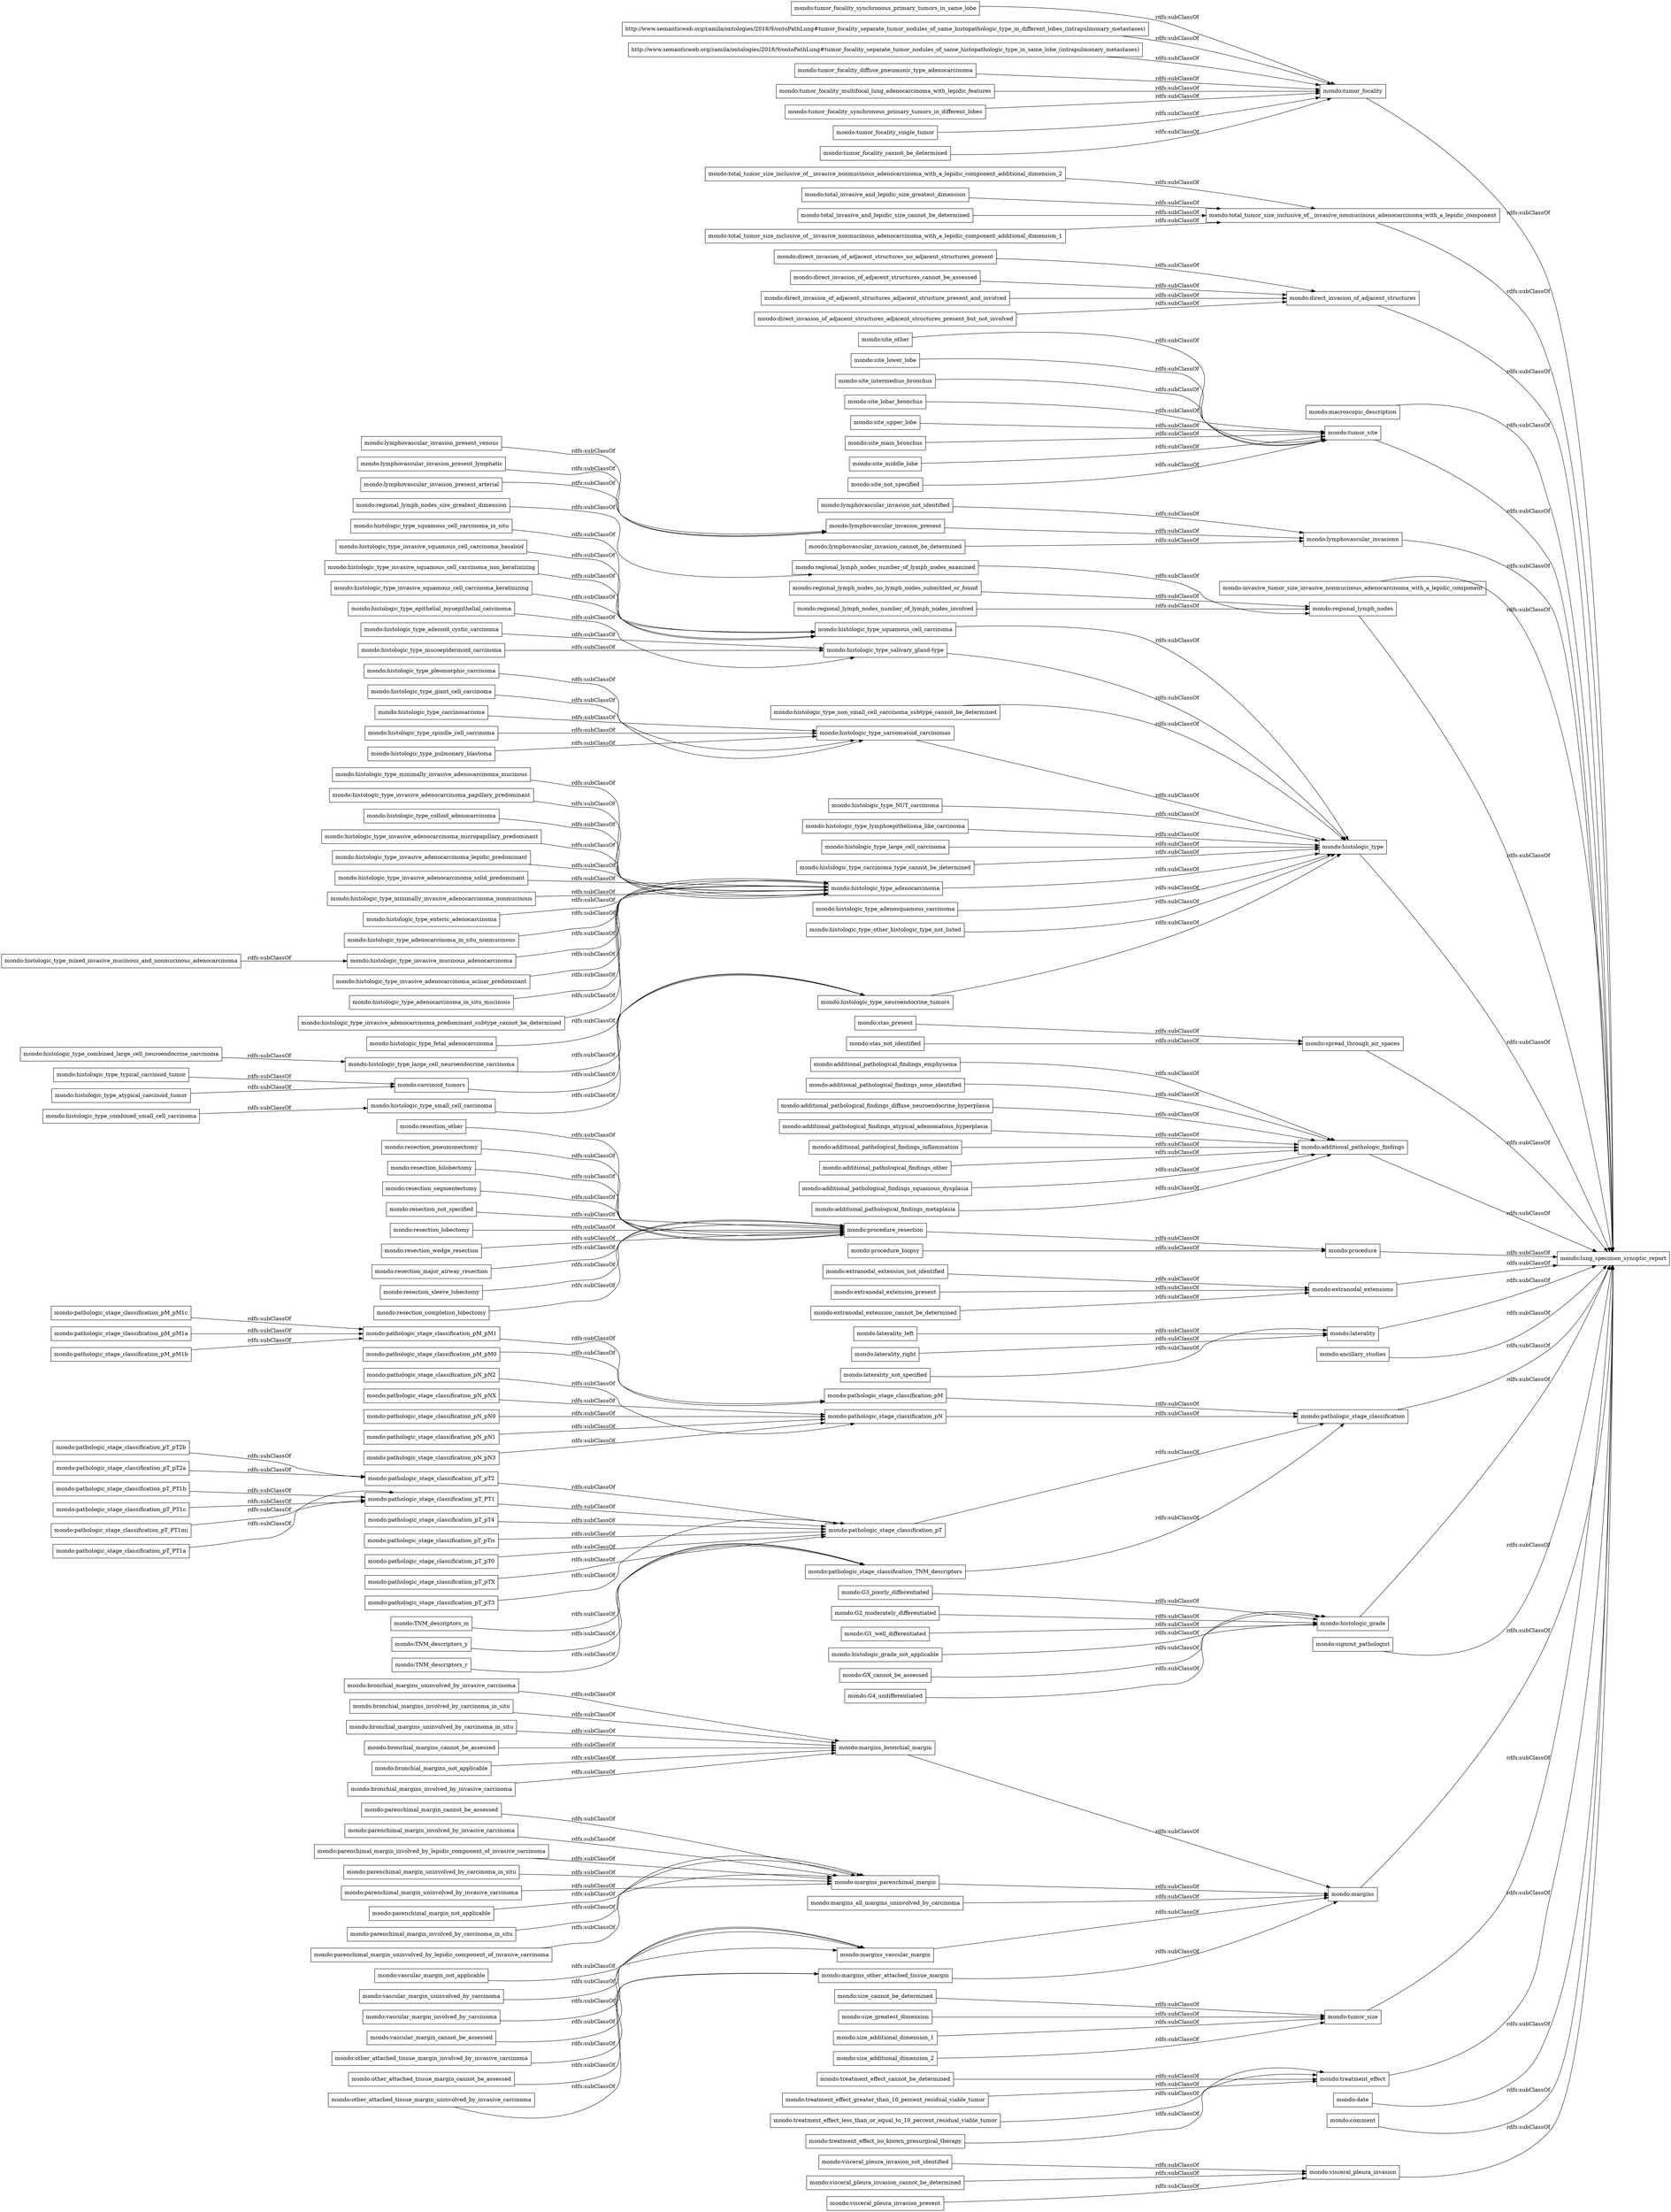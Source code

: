 digraph ar2dtool_diagram { 
rankdir=LR;
size="1000"
node [shape = rectangle, color="black"]; "mondo:visceral_pleura_invasion_not_identified" "mondo:direct_invasion_of_adjacent_structures_adjacent_structure_present_and_involved" "mondo:site_middle_lobe" "mondo:histologic_type_non_small_cell_carcinoma_subtype_cannot_be_determined" "mondo:histologic_type_invasive_adenocarcinoma_lepidic_predominant" "mondo:pathologic_stage_classification_pT_pT0" "mondo:lymphovascular_invasion_cannot_be_determined" "mondo:pathologic_stage_classification_pT_PT1a" "mondo:site_not_specified" "mondo:vascular_margin_cannot_be_assessed" "mondo:tumor_focality" "mondo:total_tumor_size_inclusive_of__invasive_nonmucinous_adenocarcinoma_with_a_lepidic_component" "mondo:parenchimal_margin_uninvolved_by_carcinoma_in_situ" "mondo:stas_present" "mondo:macroscopic_description" "mondo:direct_invasion_of_adjacent_structures" "mondo:treatment_effect_less_than_or_equal_to_10_percent_residual_viable_tumor" "mondo:other_attached_tissue_margin_involved_by_invasive_carcinoma" "mondo:histologic_type_invasive_adenocarcinoma_solid_predominant" "mondo:extranodal_extension_cannot_be_determined" "mondo:margins_parenchimal_margin" "mondo:pathologic_stage_classification_pM_pM1b" "mondo:parenchimal_margin_uninvolved_by_invasive_carcinoma" "mondo:histologic_type_minimally_invasive_adenocarcinoma_nonmucinous" "mondo:regional_lymph_nodes_number_of_lymph_nodes_involved" "mondo:treatment_effect_no_known_presurgical_therapy" "mondo:pathologic_stage_classification_pT" "mondo:TNM_descriptors_r" "mondo:histologic_type_enteric_adenocarcinoma" "mondo:histologic_type_invasive_squamous_cell_carcinoma_basaloid" "mondo:G1_well_differentiated" "mondo:pathologic_stage_classification_pN_pNX" "mondo:tumor_site" "mondo:size_additional_dimension_1" "mondo:parenchimal_margin_not_applicable" "mondo:pathologic_stage_classification_pT_PT1b" "mondo:TNM_descriptors_m" "mondo:histologic_type_sarcomatoid_carcinomas" "mondo:histologic_type_NUT_carcinoma" "mondo:lymphovascular_invasion_not_identified" "mondo:margins_all_margins_uninvolved_by_carcinoma" "mondo:total_invasive_and_lepidic_size_cannot_be_determined" "mondo:lymphovascular_invasion_present_venous" "mondo:pathologic_stage_classification_pT_pTX" "mondo:invasive_tumor_size_invasive_nonmucinous_adenocarcinoma_with_a_lepidic_component" "mondo:bronchial_margins_cannot_be_assessed" "mondo:total_tumor_size_inclusive_of__invasive_nonmucinous_adenocarcinoma_with_a_lepidic_component_additional_dimension_1" "mondo:regional_lymph_nodes_number_of_lymph_nodes_examined" "mondo:parenchimal_margin_involved_by_carcinoma_in_situ" "mondo:bronchial_margins_not_applicable" "mondo:pathologic_stage_classification_pT_pT2a" "mondo:histologic_type_adenocarcinoma_in_situ_nonmucinous" "mondo:resection_pneumonectomy" "mondo:histologic_grade_not_applicable" "mondo:direct_invasion_of_adjacent_structures_adjacent_structures_present_but_not_involved" "mondo:histologic_type_pulmonary_blastoma" "mondo:tumor_focality_single_tumor" "mondo:laterality_not_specified" "mondo:site_other" "mondo:parenchimal_margin_uninvolved_by_lepidic_component_of_invasive_carcinoma" "mondo:stas_not_identified" "mondo:histologic_type_invasive_mucinous_adenocarcinoma" "mondo:histologic_type_invasive_adenocarcinoma_acinar_predominant" "mondo:resection_bilobectomy" "mondo:size_additional_dimension_2" "mondo:resection_segmentectomy" "mondo:histologic_type_lymphoepithelioma_like_carcinoma" "mondo:tumor_focality_cannot_be_determined" "mondo:bronchial_margins_involved_by_invasive_carcinoma" "mondo:histologic_type_pleomorphic_carcinoma" "mondo:histologic_type_large_cell_carcinoma" "mondo:histologic_type_small_cell_carcinoma" "mondo:pathologic_stage_classification_pN_pN0" "mondo:pathologic_stage_classification_pT_pT3" "mondo:site_lower_lobe" "mondo:regional_lymph_nodes_no_lymph_nodes_submitted_or_found" "mondo:laterality_left" "mondo:histologic_type_adenocarcinoma_in_situ_mucinous" "mondo:histologic_type_carcinoma_type_cannot_be_determined" "mondo:pathologic_stage_classification_pM_pM1c" "mondo:procedure_resection" "mondo:GX_cannot_be_assessed" "mondo:G4_undifferentiated" "mondo:extranodal_extension_not_identified" "mondo:size_cannot_be_determined" "mondo:treatment_effect_cannot_be_determined" "mondo:visceral_pleura_invasion_present" "mondo:histologic_type_invasive_squamous_cell_carcinoma_non_keratinizing" "mondo:pathologic_stage_classification_pT_pT2" "mondo:histologic_type_mixed_invasive_mucinous_and_nonmucinous_adenocarcinoma" "mondo:pathologic_stage_classification_pT_PT1c" "mondo:lymphovascular_invasionn" "mondo:lung_specimen_synoptic_report" "mondo:resection_not_specified" "mondo:additional_pathological_findings_squamous_dysplasia" "mondo:histologic_type_adenocarcinoma" "mondo:histologic_type_adenosquamous_carcinoma" "mondo:extranodal_extension_present" "mondo:total_tumor_size_inclusive_of__invasive_nonmucinous_adenocarcinoma_with_a_lepidic_component_additional_dimension_2" "mondo:additional_pathological_findings_metaplasia" "mondo:regional_lymph_nodes" "mondo:histologic_type_invasive_adenocarcinoma_predominant_subtype_cannot_be_determined" "mondo:pathologic_stage_classification_pN_pN1" "mondo:TNM_descriptors_y" "mondo:pathologic_stage_classification_pT_PT1" "mondo:histologic_type_other_histologic_type_not_listed" "mondo:pathologic_stage_classification_pT_pT2b" "mondo:resection_lobectomy" "mondo:resection_wedge_resection" "mondo:bronchial_margins_uninvolved_by_invasive_carcinoma" "mondo:resection_major_airway_resection" "mondo:histologic_type" "mondo:G3_poorly_differentiated" "mondo:margins_vascular_margin" "mondo:other_attached_tissue_margin_cannot_be_assessed" "mondo:histologic_type_neuroendocrine_tumors" "mondo:laterality_right" "mondo:histologic_type_combined_small_cell_carcinoma" "mondo:resection_sleeve_lobectomy" "mondo:vascular_margin_not_applicable" "mondo:parenchimal_margin_cannot_be_assessed" "mondo:additional_pathological_findings_emphysema" "mondo:tumor_focality_synchronous_primary_tumors_in_same_lobe" "mondo:pathologic_stage_classification_pM_pM0" "mondo:additional_pathological_findings_none_identified" "mondo:histologic_type_giant_cell_carcinoma" "mondo:pathologic_stage_classification_pT_pT4" "mondo:direct_invasion_of_adjacent_structures_no_adjacent_structures_present" "mondo:additional_pathological_findings_diffuse_neuroendocrine_hyperplasia" "mondo:lymphovascular_invasion_present_lymphatic" "mondo:margins_other_attached_tissue_margin" "mondo:direct_invasion_of_adjacent_structures_cannot_be_assessed" "mondo:lymphovascular_invasion_present_arterial" "mondo:histologic_type_squamous_cell_carcinoma" "mondo:site_intermedius_bronchus" "mondo:histologic_type_large_cell_neuroendocrine_carcinoma" "mondo:spread_through_air_spaces" "mondo:site_lobar_bronchus" "http://www.semanticweb.org/camila/ontologies/2018/9/ontoPathLung#tumor_focality_separate_tumor_nodules_of_same_histopathologic_type_in_different_lobes_(intrapulmonary_metastases)" "mondo:histologic_type_fetal_adenocarcinoma" "mondo:histologic_type_invasive_squamous_cell_carcinoma_keratinizing" "http://www.semanticweb.org/camila/ontologies/2018/9/ontoPathLung#tumor_focality_separate_tumor_nodules_of_same_histopathologic_type_in_same_lobe_(intrapulmonary_metastases)" "mondo:pathologic_stage_classification_pM_pM1" "mondo:histologic_type_combined_large_cell_neuroendocrine_carcinoma" "mondo:histologic_type_epithelial_myoepithelial_carcinoma" "mondo:pathologic_stage_classification_pN_pN3" "mondo:tumor_focality_diffuse_pneumonic_type_adenocarcinoma" "mondo:additional_pathologic_findings" "mondo:additional_pathological_findings_atypical_adenomatous_hyperplasia" "mondo:procedure" "mondo:parenchimal_margin_involved_by_invasive_carcinoma" "mondo:tumor_focality_multifocal_lung_adenocarcinoma_with_lepidic_features" "mondo:treatment_effect_greater_than_10_percent_residual_viable_tumor" "mondo:histologic_type_typical_carcinoid_tumor" "mondo:extranodal_extensions" "mondo:pathologic_stage_classification_TNM_descriptors" "mondo:parenchimal_margin_involved_by_lepidic_component_of_invasive_carcinoma" "mondo:additional_pathological_findings_inflammation" "mondo:bronchial_margins_involved_by_carcinoma_in_situ" "mondo:ancillary_studies" "mondo:laterality" "mondo:other_attached_tissue_margin_uninvolved_by_invasive_carcinoma" "mondo:pathologic_stage_classification" "mondo:histologic_type_minimally_invasive_adenocarcinoma_mucinous" "mondo:resection_completion_lobectomy" "mondo:pathologic_stage_classification_pN_pN2" "mondo:pathologic_stage_classification_pT_pTis" "mondo:histologic_type_squamous_cell_carcinoma_in_situ" "mondo:size_greatest_dimension" "mondo:signout_pathologist" "mondo:tumor_focality_synchronous_primary_tumors_in_different_lobes" "mondo:histologic_type_invasive_adenocarcinoma_papillary_predominant" "mondo:site_upper_lobe" "mondo:site_main_bronchus" "mondo:histologic_type_adenoid_cystic_carcinoma" "mondo:histologic_grade" "mondo:visceral_pleura_invasion_cannot_be_determined" "mondo:carcinoid_tumors" "mondo:margins" "mondo:lymphovascular_invasion_present" "mondo:tumor_size" "mondo:histologic_type_colloid_adenocarcinoma" "mondo:G2_moderately_differentiated" "mondo:histologic_type_mucoepidermoid_carcinoma" "mondo:visceral_pleura_invasion" "mondo:additional_pathological_findings_other" "mondo:histologic_type_carcinosarcoma" "mondo:regional_lymph_nodes_size_greatest_dimension" "mondo:pathologic_stage_classification_pM" "mondo:vascular_margin_uninvolved_by_carcinoma" "mondo:margins_bronchial_margin" "mondo:vascular_margin_involved_by_carcinoma" "mondo:pathologic_stage_classification_pT_PT1mi" "mondo:procedure_biopsy" "mondo:date" "mondo:comment" "mondo:resection_other" "mondo:histologic_type_salivary_gland-type" "mondo:treatment_effect" "mondo:histologic_type_spindle_cell_carcinoma" "mondo:histologic_type_atypical_carcinoid_tumor" "mondo:bronchial_margins_uninvolved_by_carcinoma_in_situ" "mondo:pathologic_stage_classification_pM_pM1a" "mondo:total_invasive_and_lepidic_size_greatest_dimension" "mondo:histologic_type_invasive_adenocarcinoma_micropapillary_predominant" "mondo:pathologic_stage_classification_pN" ; /*classes style*/
	"mondo:additional_pathological_findings_inflammation" -> "mondo:additional_pathologic_findings" [ label = "rdfs:subClassOf" ];
	"mondo:bronchial_margins_involved_by_invasive_carcinoma" -> "mondo:margins_bronchial_margin" [ label = "rdfs:subClassOf" ];
	"mondo:histologic_type_combined_small_cell_carcinoma" -> "mondo:histologic_type_small_cell_carcinoma" [ label = "rdfs:subClassOf" ];
	"mondo:site_intermedius_bronchus" -> "mondo:tumor_site" [ label = "rdfs:subClassOf" ];
	"mondo:pathologic_stage_classification_TNM_descriptors" -> "mondo:pathologic_stage_classification" [ label = "rdfs:subClassOf" ];
	"mondo:invasive_tumor_size_invasive_nonmucinous_adenocarcinoma_with_a_lepidic_component" -> "mondo:lung_specimen_synoptic_report" [ label = "rdfs:subClassOf" ];
	"mondo:histologic_type_small_cell_carcinoma" -> "mondo:histologic_type_neuroendocrine_tumors" [ label = "rdfs:subClassOf" ];
	"mondo:total_invasive_and_lepidic_size_cannot_be_determined" -> "mondo:total_tumor_size_inclusive_of__invasive_nonmucinous_adenocarcinoma_with_a_lepidic_component" [ label = "rdfs:subClassOf" ];
	"mondo:histologic_type_epithelial_myoepithelial_carcinoma" -> "mondo:histologic_type_salivary_gland-type" [ label = "rdfs:subClassOf" ];
	"mondo:extranodal_extension_not_identified" -> "mondo:extranodal_extensions" [ label = "rdfs:subClassOf" ];
	"mondo:histologic_type_squamous_cell_carcinoma" -> "mondo:histologic_type" [ label = "rdfs:subClassOf" ];
	"mondo:histologic_type_large_cell_carcinoma" -> "mondo:histologic_type" [ label = "rdfs:subClassOf" ];
	"mondo:visceral_pleura_invasion_cannot_be_determined" -> "mondo:visceral_pleura_invasion" [ label = "rdfs:subClassOf" ];
	"mondo:tumor_focality" -> "mondo:lung_specimen_synoptic_report" [ label = "rdfs:subClassOf" ];
	"mondo:histologic_type_neuroendocrine_tumors" -> "mondo:histologic_type" [ label = "rdfs:subClassOf" ];
	"mondo:pathologic_stage_classification_pT_pT3" -> "mondo:pathologic_stage_classification_pT" [ label = "rdfs:subClassOf" ];
	"mondo:lymphovascular_invasionn" -> "mondo:lung_specimen_synoptic_report" [ label = "rdfs:subClassOf" ];
	"mondo:histologic_type_pleomorphic_carcinoma" -> "mondo:histologic_type_sarcomatoid_carcinomas" [ label = "rdfs:subClassOf" ];
	"mondo:additional_pathologic_findings" -> "mondo:lung_specimen_synoptic_report" [ label = "rdfs:subClassOf" ];
	"mondo:regional_lymph_nodes_size_greatest_dimension" -> "mondo:regional_lymph_nodes_number_of_lymph_nodes_examined" [ label = "rdfs:subClassOf" ];
	"mondo:parenchimal_margin_not_applicable" -> "mondo:margins_parenchimal_margin" [ label = "rdfs:subClassOf" ];
	"mondo:histologic_type_mucoepidermoid_carcinoma" -> "mondo:histologic_type_salivary_gland-type" [ label = "rdfs:subClassOf" ];
	"mondo:pathologic_stage_classification_pN_pN0" -> "mondo:pathologic_stage_classification_pN" [ label = "rdfs:subClassOf" ];
	"mondo:histologic_type_sarcomatoid_carcinomas" -> "mondo:histologic_type" [ label = "rdfs:subClassOf" ];
	"mondo:pathologic_stage_classification_pT_pT2b" -> "mondo:pathologic_stage_classification_pT_pT2" [ label = "rdfs:subClassOf" ];
	"mondo:treatment_effect_no_known_presurgical_therapy" -> "mondo:treatment_effect" [ label = "rdfs:subClassOf" ];
	"mondo:G2_moderately_differentiated" -> "mondo:histologic_grade" [ label = "rdfs:subClassOf" ];
	"mondo:histologic_type_adenocarcinoma" -> "mondo:histologic_type" [ label = "rdfs:subClassOf" ];
	"mondo:parenchimal_margin_uninvolved_by_invasive_carcinoma" -> "mondo:margins_parenchimal_margin" [ label = "rdfs:subClassOf" ];
	"mondo:lymphovascular_invasion_present_venous" -> "mondo:lymphovascular_invasion_present" [ label = "rdfs:subClassOf" ];
	"mondo:lymphovascular_invasion_present_lymphatic" -> "mondo:lymphovascular_invasion_present" [ label = "rdfs:subClassOf" ];
	"mondo:histologic_type_pulmonary_blastoma" -> "mondo:histologic_type_sarcomatoid_carcinomas" [ label = "rdfs:subClassOf" ];
	"mondo:direct_invasion_of_adjacent_structures_adjacent_structure_present_and_involved" -> "mondo:direct_invasion_of_adjacent_structures" [ label = "rdfs:subClassOf" ];
	"mondo:site_main_bronchus" -> "mondo:tumor_site" [ label = "rdfs:subClassOf" ];
	"mondo:bronchial_margins_uninvolved_by_carcinoma_in_situ" -> "mondo:margins_bronchial_margin" [ label = "rdfs:subClassOf" ];
	"mondo:bronchial_margins_involved_by_carcinoma_in_situ" -> "mondo:margins_bronchial_margin" [ label = "rdfs:subClassOf" ];
	"mondo:parenchimal_margin_involved_by_lepidic_component_of_invasive_carcinoma" -> "mondo:margins_parenchimal_margin" [ label = "rdfs:subClassOf" ];
	"mondo:pathologic_stage_classification_pM_pM0" -> "mondo:pathologic_stage_classification_pM" [ label = "rdfs:subClassOf" ];
	"mondo:site_lower_lobe" -> "mondo:tumor_site" [ label = "rdfs:subClassOf" ];
	"mondo:additional_pathological_findings_metaplasia" -> "mondo:additional_pathologic_findings" [ label = "rdfs:subClassOf" ];
	"mondo:pathologic_stage_classification_pT_pTX" -> "mondo:pathologic_stage_classification_pT" [ label = "rdfs:subClassOf" ];
	"mondo:visceral_pleura_invasion_present" -> "mondo:visceral_pleura_invasion" [ label = "rdfs:subClassOf" ];
	"mondo:vascular_margin_cannot_be_assessed" -> "mondo:margins_vascular_margin" [ label = "rdfs:subClassOf" ];
	"mondo:other_attached_tissue_margin_involved_by_invasive_carcinoma" -> "mondo:margins_other_attached_tissue_margin" [ label = "rdfs:subClassOf" ];
	"mondo:histologic_type_carcinosarcoma" -> "mondo:histologic_type_sarcomatoid_carcinomas" [ label = "rdfs:subClassOf" ];
	"mondo:pathologic_stage_classification_pM" -> "mondo:pathologic_stage_classification" [ label = "rdfs:subClassOf" ];
	"mondo:size_additional_dimension_1" -> "mondo:tumor_size" [ label = "rdfs:subClassOf" ];
	"mondo:pathologic_stage_classification_pM_pM1a" -> "mondo:pathologic_stage_classification_pM_pM1" [ label = "rdfs:subClassOf" ];
	"mondo:other_attached_tissue_margin_uninvolved_by_invasive_carcinoma" -> "mondo:margins_other_attached_tissue_margin" [ label = "rdfs:subClassOf" ];
	"mondo:total_tumor_size_inclusive_of__invasive_nonmucinous_adenocarcinoma_with_a_lepidic_component_additional_dimension_2" -> "mondo:total_tumor_size_inclusive_of__invasive_nonmucinous_adenocarcinoma_with_a_lepidic_component" [ label = "rdfs:subClassOf" ];
	"mondo:histologic_type_fetal_adenocarcinoma" -> "mondo:histologic_type_adenocarcinoma" [ label = "rdfs:subClassOf" ];
	"mondo:histologic_type_adenoid_cystic_carcinoma" -> "mondo:histologic_type_salivary_gland-type" [ label = "rdfs:subClassOf" ];
	"mondo:tumor_focality_multifocal_lung_adenocarcinoma_with_lepidic_features" -> "mondo:tumor_focality" [ label = "rdfs:subClassOf" ];
	"mondo:total_invasive_and_lepidic_size_greatest_dimension" -> "mondo:total_tumor_size_inclusive_of__invasive_nonmucinous_adenocarcinoma_with_a_lepidic_component" [ label = "rdfs:subClassOf" ];
	"mondo:G4_undifferentiated" -> "mondo:histologic_grade" [ label = "rdfs:subClassOf" ];
	"mondo:pathologic_stage_classification_pN_pN3" -> "mondo:pathologic_stage_classification_pN" [ label = "rdfs:subClassOf" ];
	"mondo:histologic_type_invasive_adenocarcinoma_acinar_predominant" -> "mondo:histologic_type_adenocarcinoma" [ label = "rdfs:subClassOf" ];
	"mondo:lymphovascular_invasion_present_arterial" -> "mondo:lymphovascular_invasion_present" [ label = "rdfs:subClassOf" ];
	"mondo:histologic_type_minimally_invasive_adenocarcinoma_mucinous" -> "mondo:histologic_type_adenocarcinoma" [ label = "rdfs:subClassOf" ];
	"mondo:laterality" -> "mondo:lung_specimen_synoptic_report" [ label = "rdfs:subClassOf" ];
	"mondo:ancillary_studies" -> "mondo:lung_specimen_synoptic_report" [ label = "rdfs:subClassOf" ];
	"mondo:histologic_type_invasive_adenocarcinoma_predominant_subtype_cannot_be_determined" -> "mondo:histologic_type_adenocarcinoma" [ label = "rdfs:subClassOf" ];
	"mondo:additional_pathological_findings_other" -> "mondo:additional_pathologic_findings" [ label = "rdfs:subClassOf" ];
	"mondo:treatment_effect_greater_than_10_percent_residual_viable_tumor" -> "mondo:treatment_effect" [ label = "rdfs:subClassOf" ];
	"mondo:parenchimal_margin_uninvolved_by_carcinoma_in_situ" -> "mondo:margins_parenchimal_margin" [ label = "rdfs:subClassOf" ];
	"mondo:pathologic_stage_classification" -> "mondo:lung_specimen_synoptic_report" [ label = "rdfs:subClassOf" ];
	"mondo:additional_pathological_findings_none_identified" -> "mondo:additional_pathologic_findings" [ label = "rdfs:subClassOf" ];
	"mondo:spread_through_air_spaces" -> "mondo:lung_specimen_synoptic_report" [ label = "rdfs:subClassOf" ];
	"mondo:margins_all_margins_uninvolved_by_carcinoma" -> "mondo:margins" [ label = "rdfs:subClassOf" ];
	"mondo:lymphovascular_invasion_not_identified" -> "mondo:lymphovascular_invasionn" [ label = "rdfs:subClassOf" ];
	"mondo:treatment_effect_cannot_be_determined" -> "mondo:treatment_effect" [ label = "rdfs:subClassOf" ];
	"mondo:pathologic_stage_classification_pT_PT1c" -> "mondo:pathologic_stage_classification_pT_PT1" [ label = "rdfs:subClassOf" ];
	"mondo:treatment_effect" -> "mondo:lung_specimen_synoptic_report" [ label = "rdfs:subClassOf" ];
	"mondo:lymphovascular_invasion_present" -> "mondo:lymphovascular_invasionn" [ label = "rdfs:subClassOf" ];
	"mondo:parenchimal_margin_involved_by_invasive_carcinoma" -> "mondo:margins_parenchimal_margin" [ label = "rdfs:subClassOf" ];
	"mondo:pathologic_stage_classification_pN_pNX" -> "mondo:pathologic_stage_classification_pN" [ label = "rdfs:subClassOf" ];
	"mondo:histologic_type_mixed_invasive_mucinous_and_nonmucinous_adenocarcinoma" -> "mondo:histologic_type_invasive_mucinous_adenocarcinoma" [ label = "rdfs:subClassOf" ];
	"mondo:size_greatest_dimension" -> "mondo:tumor_size" [ label = "rdfs:subClassOf" ];
	"mondo:vascular_margin_involved_by_carcinoma" -> "mondo:margins_vascular_margin" [ label = "rdfs:subClassOf" ];
	"mondo:resection_segmentectomy" -> "mondo:procedure_resection" [ label = "rdfs:subClassOf" ];
	"mondo:resection_not_specified" -> "mondo:procedure_resection" [ label = "rdfs:subClassOf" ];
	"mondo:GX_cannot_be_assessed" -> "mondo:histologic_grade" [ label = "rdfs:subClassOf" ];
	"mondo:G3_poorly_differentiated" -> "mondo:histologic_grade" [ label = "rdfs:subClassOf" ];
	"mondo:histologic_type_invasive_adenocarcinoma_solid_predominant" -> "mondo:histologic_type_adenocarcinoma" [ label = "rdfs:subClassOf" ];
	"mondo:resection_sleeve_lobectomy" -> "mondo:procedure_resection" [ label = "rdfs:subClassOf" ];
	"mondo:histologic_grade" -> "mondo:lung_specimen_synoptic_report" [ label = "rdfs:subClassOf" ];
	"mondo:carcinoid_tumors" -> "mondo:histologic_type_neuroendocrine_tumors" [ label = "rdfs:subClassOf" ];
	"mondo:histologic_type_large_cell_neuroendocrine_carcinoma" -> "mondo:histologic_type_neuroendocrine_tumors" [ label = "rdfs:subClassOf" ];
	"mondo:histologic_type_squamous_cell_carcinoma_in_situ" -> "mondo:histologic_type_squamous_cell_carcinoma" [ label = "rdfs:subClassOf" ];
	"mondo:histologic_type_invasive_adenocarcinoma_lepidic_predominant" -> "mondo:histologic_type_adenocarcinoma" [ label = "rdfs:subClassOf" ];
	"mondo:laterality_right" -> "mondo:laterality" [ label = "rdfs:subClassOf" ];
	"mondo:bronchial_margins_cannot_be_assessed" -> "mondo:margins_bronchial_margin" [ label = "rdfs:subClassOf" ];
	"mondo:site_lobar_bronchus" -> "mondo:tumor_site" [ label = "rdfs:subClassOf" ];
	"mondo:pathologic_stage_classification_pT_pT4" -> "mondo:pathologic_stage_classification_pT" [ label = "rdfs:subClassOf" ];
	"mondo:site_not_specified" -> "mondo:tumor_site" [ label = "rdfs:subClassOf" ];
	"mondo:histologic_type_minimally_invasive_adenocarcinoma_nonmucinous" -> "mondo:histologic_type_adenocarcinoma" [ label = "rdfs:subClassOf" ];
	"mondo:direct_invasion_of_adjacent_structures" -> "mondo:lung_specimen_synoptic_report" [ label = "rdfs:subClassOf" ];
	"mondo:histologic_type_giant_cell_carcinoma" -> "mondo:histologic_type_sarcomatoid_carcinomas" [ label = "rdfs:subClassOf" ];
	"mondo:direct_invasion_of_adjacent_structures_cannot_be_assessed" -> "mondo:direct_invasion_of_adjacent_structures" [ label = "rdfs:subClassOf" ];
	"mondo:site_middle_lobe" -> "mondo:tumor_site" [ label = "rdfs:subClassOf" ];
	"mondo:pathologic_stage_classification_pN_pN1" -> "mondo:pathologic_stage_classification_pN" [ label = "rdfs:subClassOf" ];
	"mondo:tumor_focality_cannot_be_determined" -> "mondo:tumor_focality" [ label = "rdfs:subClassOf" ];
	"mondo:histologic_type_combined_large_cell_neuroendocrine_carcinoma" -> "mondo:histologic_type_large_cell_neuroendocrine_carcinoma" [ label = "rdfs:subClassOf" ];
	"mondo:stas_not_identified" -> "mondo:spread_through_air_spaces" [ label = "rdfs:subClassOf" ];
	"mondo:TNM_descriptors_y" -> "mondo:pathologic_stage_classification_TNM_descriptors" [ label = "rdfs:subClassOf" ];
	"http://www.semanticweb.org/camila/ontologies/2018/9/ontoPathLung#tumor_focality_separate_tumor_nodules_of_same_histopathologic_type_in_same_lobe_(intrapulmonary_metastases)" -> "mondo:tumor_focality" [ label = "rdfs:subClassOf" ];
	"mondo:site_other" -> "mondo:tumor_site" [ label = "rdfs:subClassOf" ];
	"mondo:margins" -> "mondo:lung_specimen_synoptic_report" [ label = "rdfs:subClassOf" ];
	"mondo:procedure_resection" -> "mondo:procedure" [ label = "rdfs:subClassOf" ];
	"mondo:pathologic_stage_classification_pM_pM1" -> "mondo:pathologic_stage_classification_pM" [ label = "rdfs:subClassOf" ];
	"mondo:total_tumor_size_inclusive_of__invasive_nonmucinous_adenocarcinoma_with_a_lepidic_component" -> "mondo:lung_specimen_synoptic_report" [ label = "rdfs:subClassOf" ];
	"mondo:histologic_type_spindle_cell_carcinoma" -> "mondo:histologic_type_sarcomatoid_carcinomas" [ label = "rdfs:subClassOf" ];
	"mondo:date" -> "mondo:lung_specimen_synoptic_report" [ label = "rdfs:subClassOf" ];
	"mondo:extranodal_extension_cannot_be_determined" -> "mondo:extranodal_extensions" [ label = "rdfs:subClassOf" ];
	"mondo:histologic_type_lymphoepithelioma_like_carcinoma" -> "mondo:histologic_type" [ label = "rdfs:subClassOf" ];
	"mondo:pathologic_stage_classification_pT_PT1a" -> "mondo:pathologic_stage_classification_pT_PT1" [ label = "rdfs:subClassOf" ];
	"mondo:histologic_type_non_small_cell_carcinoma_subtype_cannot_be_determined" -> "mondo:histologic_type" [ label = "rdfs:subClassOf" ];
	"mondo:margins_vascular_margin" -> "mondo:margins" [ label = "rdfs:subClassOf" ];
	"mondo:pathologic_stage_classification_pN" -> "mondo:pathologic_stage_classification" [ label = "rdfs:subClassOf" ];
	"mondo:size_additional_dimension_2" -> "mondo:tumor_size" [ label = "rdfs:subClassOf" ];
	"mondo:pathologic_stage_classification_pM_pM1b" -> "mondo:pathologic_stage_classification_pM_pM1" [ label = "rdfs:subClassOf" ];
	"mondo:regional_lymph_nodes" -> "mondo:lung_specimen_synoptic_report" [ label = "rdfs:subClassOf" ];
	"mondo:macroscopic_description" -> "mondo:lung_specimen_synoptic_report" [ label = "rdfs:subClassOf" ];
	"mondo:laterality_left" -> "mondo:laterality" [ label = "rdfs:subClassOf" ];
	"mondo:histologic_type_invasive_squamous_cell_carcinoma_non_keratinizing" -> "mondo:histologic_type_squamous_cell_carcinoma" [ label = "rdfs:subClassOf" ];
	"mondo:histologic_type_invasive_squamous_cell_carcinoma_basaloid" -> "mondo:histologic_type_squamous_cell_carcinoma" [ label = "rdfs:subClassOf" ];
	"mondo:resection_pneumonectomy" -> "mondo:procedure_resection" [ label = "rdfs:subClassOf" ];
	"mondo:pathologic_stage_classification_pT_PT1" -> "mondo:pathologic_stage_classification_pT" [ label = "rdfs:subClassOf" ];
	"mondo:tumor_focality_synchronous_primary_tumors_in_different_lobes" -> "mondo:tumor_focality" [ label = "rdfs:subClassOf" ];
	"mondo:pathologic_stage_classification_pT_PT1mi" -> "mondo:pathologic_stage_classification_pT_PT1" [ label = "rdfs:subClassOf" ];
	"mondo:histologic_type_colloid_adenocarcinoma" -> "mondo:histologic_type_adenocarcinoma" [ label = "rdfs:subClassOf" ];
	"mondo:histologic_type_invasive_mucinous_adenocarcinoma" -> "mondo:histologic_type_adenocarcinoma" [ label = "rdfs:subClassOf" ];
	"mondo:tumor_focality_diffuse_pneumonic_type_adenocarcinoma" -> "mondo:tumor_focality" [ label = "rdfs:subClassOf" ];
	"mondo:histologic_type_salivary_gland-type" -> "mondo:histologic_type" [ label = "rdfs:subClassOf" ];
	"mondo:parenchimal_margin_cannot_be_assessed" -> "mondo:margins_parenchimal_margin" [ label = "rdfs:subClassOf" ];
	"mondo:treatment_effect_less_than_or_equal_to_10_percent_residual_viable_tumor" -> "mondo:treatment_effect" [ label = "rdfs:subClassOf" ];
	"mondo:comment" -> "mondo:lung_specimen_synoptic_report" [ label = "rdfs:subClassOf" ];
	"mondo:other_attached_tissue_margin_cannot_be_assessed" -> "mondo:margins_other_attached_tissue_margin" [ label = "rdfs:subClassOf" ];
	"mondo:resection_lobectomy" -> "mondo:procedure_resection" [ label = "rdfs:subClassOf" ];
	"mondo:bronchial_margins_not_applicable" -> "mondo:margins_bronchial_margin" [ label = "rdfs:subClassOf" ];
	"mondo:pathologic_stage_classification_pT_pT2" -> "mondo:pathologic_stage_classification_pT" [ label = "rdfs:subClassOf" ];
	"mondo:resection_other" -> "mondo:procedure_resection" [ label = "rdfs:subClassOf" ];
	"mondo:vascular_margin_uninvolved_by_carcinoma" -> "mondo:margins_vascular_margin" [ label = "rdfs:subClassOf" ];
	"mondo:procedure_biopsy" -> "mondo:procedure" [ label = "rdfs:subClassOf" ];
	"mondo:site_upper_lobe" -> "mondo:tumor_site" [ label = "rdfs:subClassOf" ];
	"mondo:direct_invasion_of_adjacent_structures_adjacent_structures_present_but_not_involved" -> "mondo:direct_invasion_of_adjacent_structures" [ label = "rdfs:subClassOf" ];
	"mondo:resection_bilobectomy" -> "mondo:procedure_resection" [ label = "rdfs:subClassOf" ];
	"mondo:direct_invasion_of_adjacent_structures_no_adjacent_structures_present" -> "mondo:direct_invasion_of_adjacent_structures" [ label = "rdfs:subClassOf" ];
	"mondo:pathologic_stage_classification_pT_pT2a" -> "mondo:pathologic_stage_classification_pT_pT2" [ label = "rdfs:subClassOf" ];
	"mondo:additional_pathological_findings_emphysema" -> "mondo:additional_pathologic_findings" [ label = "rdfs:subClassOf" ];
	"mondo:parenchimal_margin_involved_by_carcinoma_in_situ" -> "mondo:margins_parenchimal_margin" [ label = "rdfs:subClassOf" ];
	"mondo:regional_lymph_nodes_no_lymph_nodes_submitted_or_found" -> "mondo:regional_lymph_nodes" [ label = "rdfs:subClassOf" ];
	"mondo:size_cannot_be_determined" -> "mondo:tumor_size" [ label = "rdfs:subClassOf" ];
	"mondo:vascular_margin_not_applicable" -> "mondo:margins_vascular_margin" [ label = "rdfs:subClassOf" ];
	"mondo:histologic_type_invasive_squamous_cell_carcinoma_keratinizing" -> "mondo:histologic_type_squamous_cell_carcinoma" [ label = "rdfs:subClassOf" ];
	"mondo:histologic_type_adenocarcinoma_in_situ_nonmucinous" -> "mondo:histologic_type_adenocarcinoma" [ label = "rdfs:subClassOf" ];
	"mondo:histologic_type_atypical_carcinoid_tumor" -> "mondo:carcinoid_tumors" [ label = "rdfs:subClassOf" ];
	"http://www.semanticweb.org/camila/ontologies/2018/9/ontoPathLung#tumor_focality_separate_tumor_nodules_of_same_histopathologic_type_in_different_lobes_(intrapulmonary_metastases)" -> "mondo:tumor_focality" [ label = "rdfs:subClassOf" ];
	"mondo:visceral_pleura_invasion" -> "mondo:lung_specimen_synoptic_report" [ label = "rdfs:subClassOf" ];
	"mondo:margins_bronchial_margin" -> "mondo:margins" [ label = "rdfs:subClassOf" ];
	"mondo:bronchial_margins_uninvolved_by_invasive_carcinoma" -> "mondo:margins_bronchial_margin" [ label = "rdfs:subClassOf" ];
	"mondo:tumor_size" -> "mondo:lung_specimen_synoptic_report" [ label = "rdfs:subClassOf" ];
	"mondo:signout_pathologist" -> "mondo:lung_specimen_synoptic_report" [ label = "rdfs:subClassOf" ];
	"mondo:margins_parenchimal_margin" -> "mondo:margins" [ label = "rdfs:subClassOf" ];
	"mondo:resection_wedge_resection" -> "mondo:procedure_resection" [ label = "rdfs:subClassOf" ];
	"mondo:total_tumor_size_inclusive_of__invasive_nonmucinous_adenocarcinoma_with_a_lepidic_component_additional_dimension_1" -> "mondo:total_tumor_size_inclusive_of__invasive_nonmucinous_adenocarcinoma_with_a_lepidic_component" [ label = "rdfs:subClassOf" ];
	"mondo:laterality_not_specified" -> "mondo:laterality" [ label = "rdfs:subClassOf" ];
	"mondo:extranodal_extension_present" -> "mondo:extranodal_extensions" [ label = "rdfs:subClassOf" ];
	"mondo:procedure" -> "mondo:lung_specimen_synoptic_report" [ label = "rdfs:subClassOf" ];
	"mondo:histologic_type_adenosquamous_carcinoma" -> "mondo:histologic_type" [ label = "rdfs:subClassOf" ];
	"mondo:TNM_descriptors_r" -> "mondo:pathologic_stage_classification_TNM_descriptors" [ label = "rdfs:subClassOf" ];
	"mondo:lymphovascular_invasion_cannot_be_determined" -> "mondo:lymphovascular_invasionn" [ label = "rdfs:subClassOf" ];
	"mondo:additional_pathological_findings_diffuse_neuroendocrine_hyperplasia" -> "mondo:additional_pathologic_findings" [ label = "rdfs:subClassOf" ];
	"mondo:regional_lymph_nodes_number_of_lymph_nodes_involved" -> "mondo:regional_lymph_nodes" [ label = "rdfs:subClassOf" ];
	"mondo:pathologic_stage_classification_pT" -> "mondo:pathologic_stage_classification" [ label = "rdfs:subClassOf" ];
	"mondo:histologic_type_invasive_adenocarcinoma_papillary_predominant" -> "mondo:histologic_type_adenocarcinoma" [ label = "rdfs:subClassOf" ];
	"mondo:pathologic_stage_classification_pN_pN2" -> "mondo:pathologic_stage_classification_pN" [ label = "rdfs:subClassOf" ];
	"mondo:resection_major_airway_resection" -> "mondo:procedure_resection" [ label = "rdfs:subClassOf" ];
	"mondo:histologic_type" -> "mondo:lung_specimen_synoptic_report" [ label = "rdfs:subClassOf" ];
	"mondo:regional_lymph_nodes_number_of_lymph_nodes_examined" -> "mondo:regional_lymph_nodes" [ label = "rdfs:subClassOf" ];
	"mondo:histologic_type_typical_carcinoid_tumor" -> "mondo:carcinoid_tumors" [ label = "rdfs:subClassOf" ];
	"mondo:histologic_type_other_histologic_type_not_listed" -> "mondo:histologic_type" [ label = "rdfs:subClassOf" ];
	"mondo:additional_pathological_findings_squamous_dysplasia" -> "mondo:additional_pathologic_findings" [ label = "rdfs:subClassOf" ];
	"mondo:histologic_type_adenocarcinoma_in_situ_mucinous" -> "mondo:histologic_type_adenocarcinoma" [ label = "rdfs:subClassOf" ];
	"mondo:extranodal_extensions" -> "mondo:lung_specimen_synoptic_report" [ label = "rdfs:subClassOf" ];
	"mondo:histologic_type_carcinoma_type_cannot_be_determined" -> "mondo:histologic_type" [ label = "rdfs:subClassOf" ];
	"mondo:histologic_type_NUT_carcinoma" -> "mondo:histologic_type" [ label = "rdfs:subClassOf" ];
	"mondo:pathologic_stage_classification_pT_pT0" -> "mondo:pathologic_stage_classification_pT" [ label = "rdfs:subClassOf" ];
	"mondo:tumor_focality_synchronous_primary_tumors_in_same_lobe" -> "mondo:tumor_focality" [ label = "rdfs:subClassOf" ];
	"mondo:parenchimal_margin_uninvolved_by_lepidic_component_of_invasive_carcinoma" -> "mondo:margins_parenchimal_margin" [ label = "rdfs:subClassOf" ];
	"mondo:TNM_descriptors_m" -> "mondo:pathologic_stage_classification_TNM_descriptors" [ label = "rdfs:subClassOf" ];
	"mondo:stas_present" -> "mondo:spread_through_air_spaces" [ label = "rdfs:subClassOf" ];
	"mondo:margins_other_attached_tissue_margin" -> "mondo:margins" [ label = "rdfs:subClassOf" ];
	"mondo:pathologic_stage_classification_pT_PT1b" -> "mondo:pathologic_stage_classification_pT_PT1" [ label = "rdfs:subClassOf" ];
	"mondo:histologic_type_enteric_adenocarcinoma" -> "mondo:histologic_type_adenocarcinoma" [ label = "rdfs:subClassOf" ];
	"mondo:histologic_grade_not_applicable" -> "mondo:histologic_grade" [ label = "rdfs:subClassOf" ];
	"mondo:tumor_focality_single_tumor" -> "mondo:tumor_focality" [ label = "rdfs:subClassOf" ];
	"mondo:G1_well_differentiated" -> "mondo:histologic_grade" [ label = "rdfs:subClassOf" ];
	"mondo:tumor_site" -> "mondo:lung_specimen_synoptic_report" [ label = "rdfs:subClassOf" ];
	"mondo:pathologic_stage_classification_pM_pM1c" -> "mondo:pathologic_stage_classification_pM_pM1" [ label = "rdfs:subClassOf" ];
	"mondo:visceral_pleura_invasion_not_identified" -> "mondo:visceral_pleura_invasion" [ label = "rdfs:subClassOf" ];
	"mondo:resection_completion_lobectomy" -> "mondo:procedure_resection" [ label = "rdfs:subClassOf" ];
	"mondo:pathologic_stage_classification_pT_pTis" -> "mondo:pathologic_stage_classification_pT" [ label = "rdfs:subClassOf" ];
	"mondo:additional_pathological_findings_atypical_adenomatous_hyperplasia" -> "mondo:additional_pathologic_findings" [ label = "rdfs:subClassOf" ];
	"mondo:histologic_type_invasive_adenocarcinoma_micropapillary_predominant" -> "mondo:histologic_type_adenocarcinoma" [ label = "rdfs:subClassOf" ];

}
